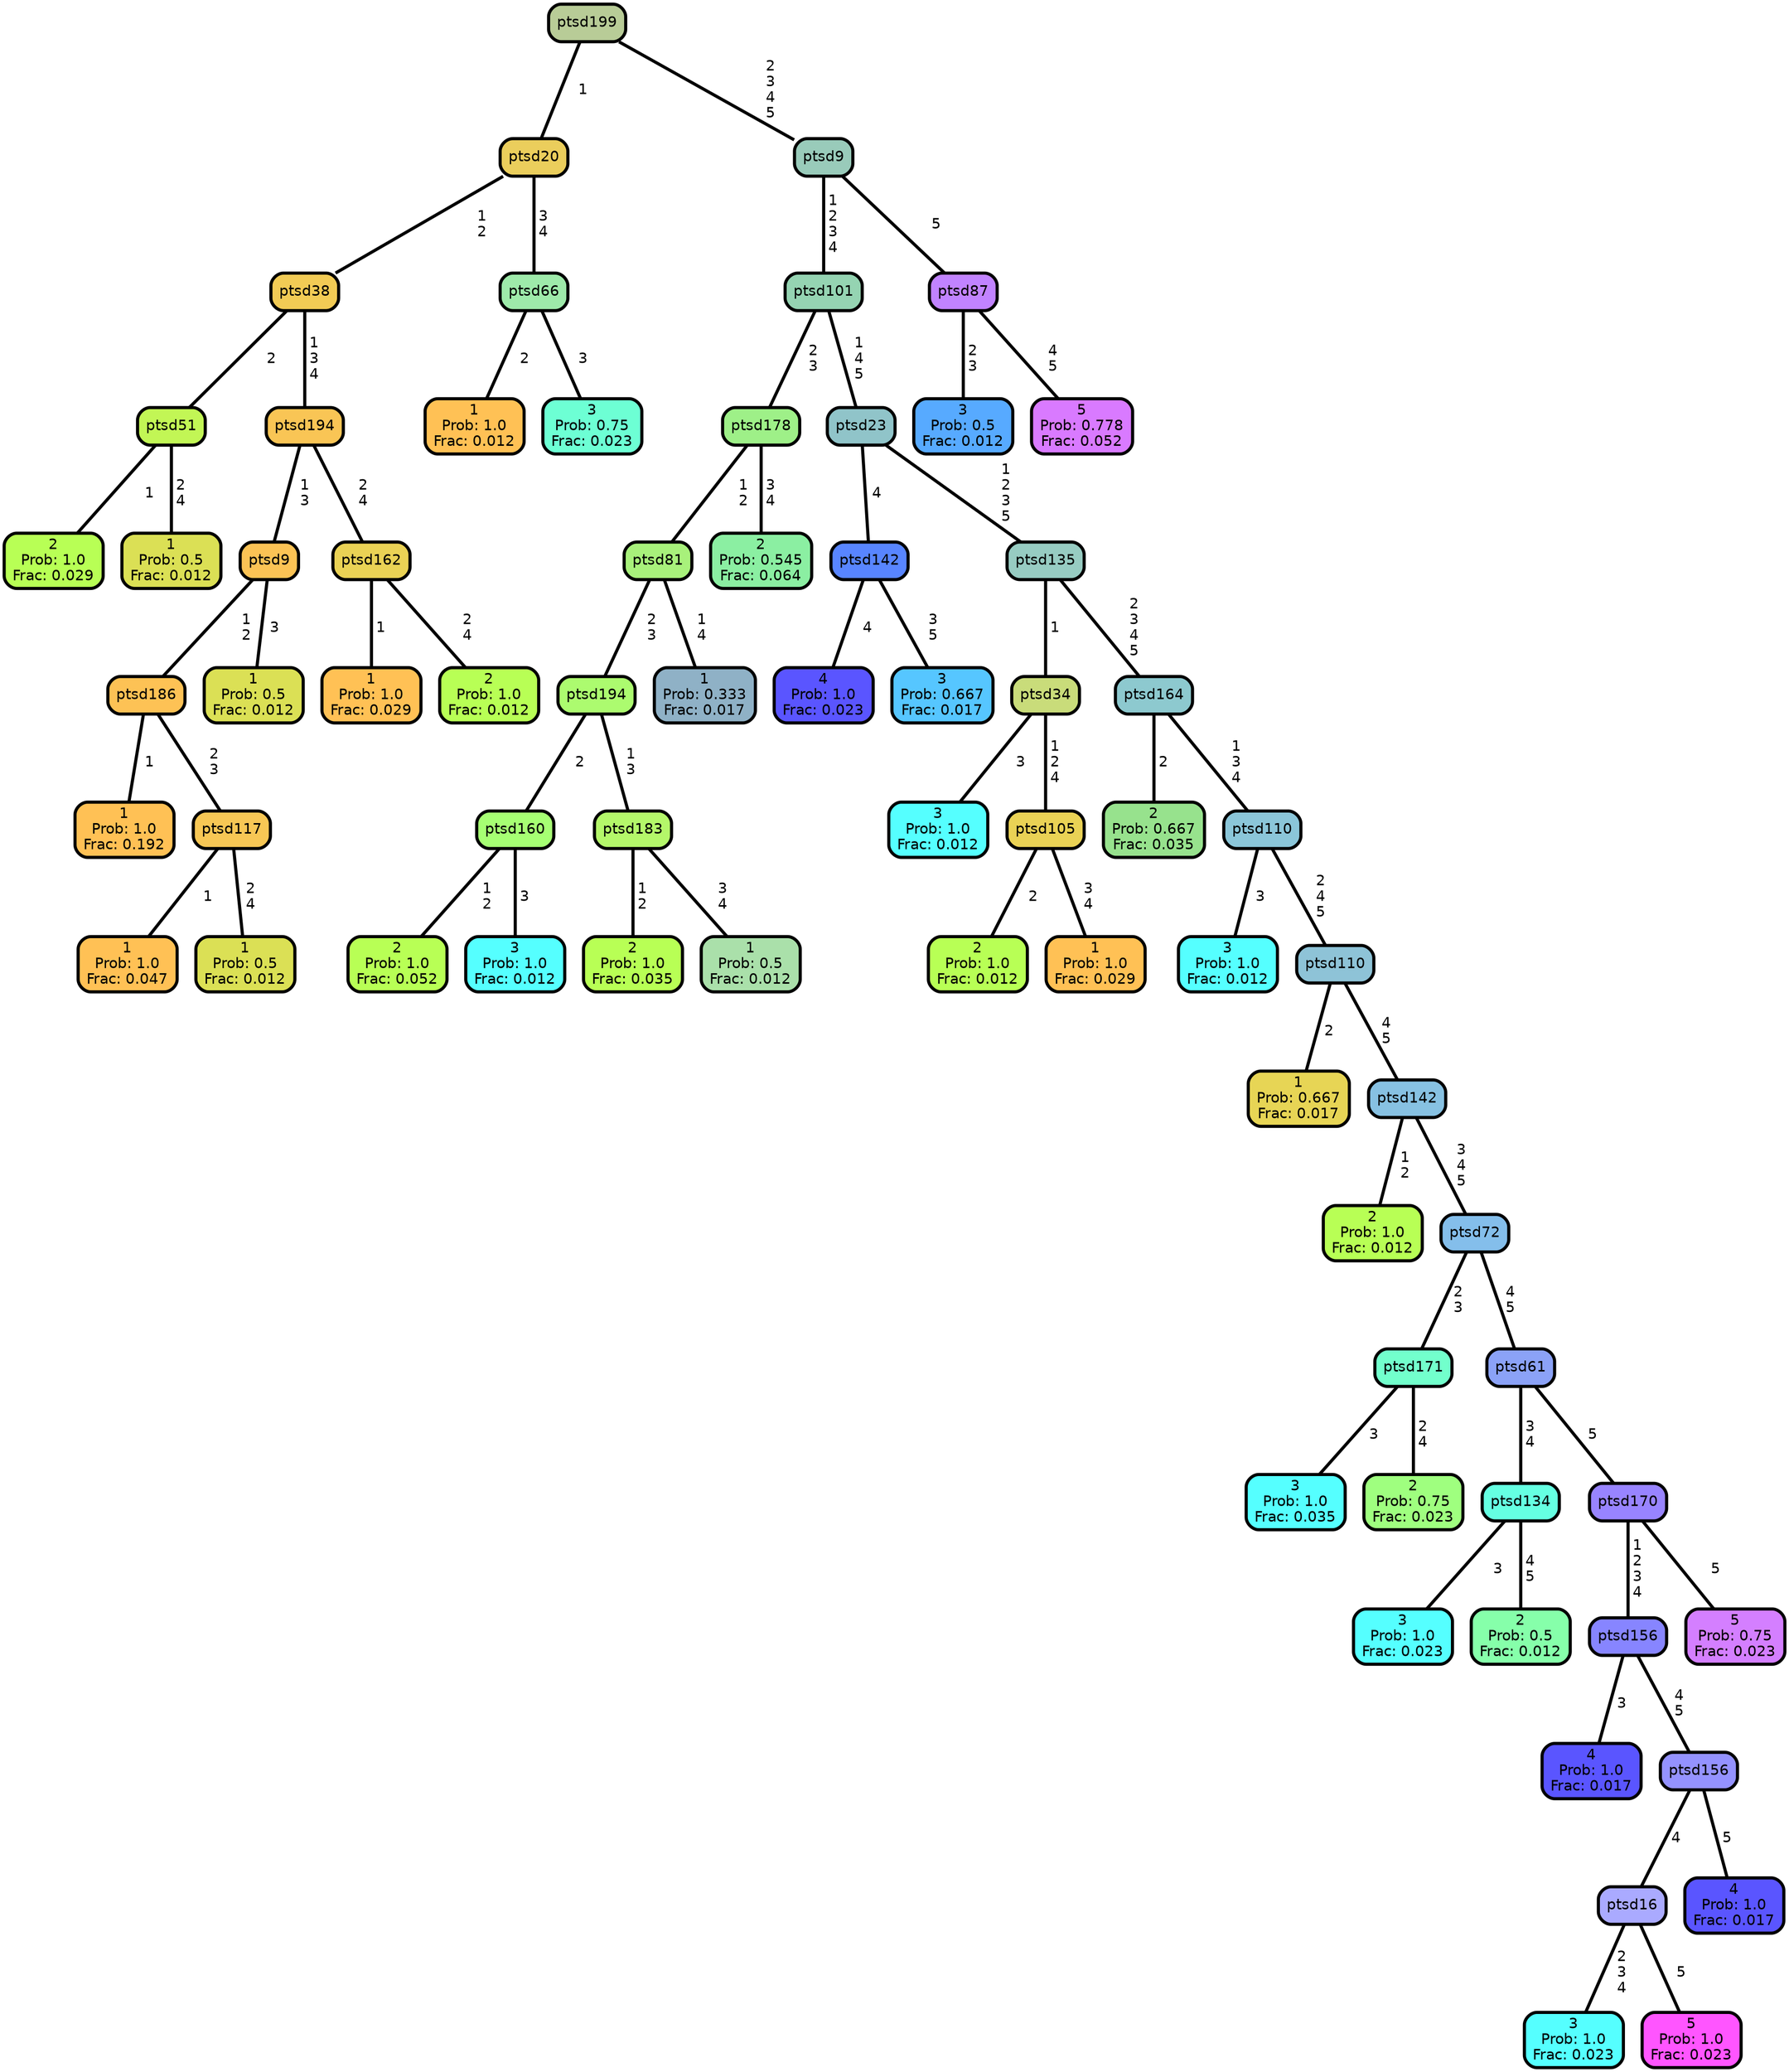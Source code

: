 graph Tree {
node [shape=box, style="filled, rounded",color="black",penwidth="3",fontcolor="black",                 fontname=helvetica] ;
graph [ranksep="0 equally", splines=straight,                 bgcolor=transparent, dpi=200] ;
edge [fontname=helvetica, color=black] ;
0 [label="2
Prob: 1.0
Frac: 0.029", fillcolor="#b8ff55"] ;
1 [label="ptsd51", fillcolor="#c2f655"] ;
2 [label="1
Prob: 0.5
Frac: 0.012", fillcolor="#dbe055"] ;
3 [label="ptsd38", fillcolor="#f2cb55"] ;
4 [label="1
Prob: 1.0
Frac: 0.192", fillcolor="#ffc155"] ;
5 [label="ptsd186", fillcolor="#fdc255"] ;
6 [label="1
Prob: 1.0
Frac: 0.047", fillcolor="#ffc155"] ;
7 [label="ptsd117", fillcolor="#f7c755"] ;
8 [label="1
Prob: 0.5
Frac: 0.012", fillcolor="#dbe055"] ;
9 [label="ptsd9", fillcolor="#fbc355"] ;
10 [label="1
Prob: 0.5
Frac: 0.012", fillcolor="#dbe055"] ;
11 [label="ptsd194", fillcolor="#f9c555"] ;
12 [label="1
Prob: 1.0
Frac: 0.029", fillcolor="#ffc155"] ;
13 [label="ptsd162", fillcolor="#ead255"] ;
14 [label="2
Prob: 1.0
Frac: 0.012", fillcolor="#b8ff55"] ;
15 [label="ptsd20", fillcolor="#ebce5c"] ;
16 [label="1
Prob: 1.0
Frac: 0.012", fillcolor="#ffc155"] ;
17 [label="ptsd66", fillcolor="#9eeaaa"] ;
18 [label="3
Prob: 0.75
Frac: 0.023", fillcolor="#6dffd4"] ;
19 [label="ptsd199", fillcolor="#b8cc97"] ;
20 [label="2
Prob: 1.0
Frac: 0.052", fillcolor="#b8ff55"] ;
21 [label="ptsd160", fillcolor="#a6ff73"] ;
22 [label="3
Prob: 1.0
Frac: 0.012", fillcolor="#55ffff"] ;
23 [label="ptsd194", fillcolor="#acfb6f"] ;
24 [label="2
Prob: 1.0
Frac: 0.035", fillcolor="#b8ff55"] ;
25 [label="ptsd183", fillcolor="#b4f76a"] ;
26 [label="1
Prob: 0.5
Frac: 0.012", fillcolor="#aae0aa"] ;
27 [label="ptsd81", fillcolor="#a8f17b"] ;
28 [label="1
Prob: 0.333
Frac: 0.017", fillcolor="#8fb1c6"] ;
29 [label="ptsd178", fillcolor="#9ef088"] ;
30 [label="2
Prob: 0.545
Frac: 0.064", fillcolor="#8befa2"] ;
31 [label="ptsd101", fillcolor="#95d4b2"] ;
32 [label="4
Prob: 1.0
Frac: 0.023", fillcolor="#5a55ff"] ;
33 [label="ptsd142", fillcolor="#5885ff"] ;
34 [label="3
Prob: 0.667
Frac: 0.017", fillcolor="#56c6ff"] ;
35 [label="ptsd23", fillcolor="#90c4c9"] ;
36 [label="3
Prob: 1.0
Frac: 0.012", fillcolor="#55ffff"] ;
37 [label="ptsd34", fillcolor="#c9dc7a"] ;
38 [label="2
Prob: 1.0
Frac: 0.012", fillcolor="#b8ff55"] ;
39 [label="ptsd105", fillcolor="#ead255"] ;
40 [label="1
Prob: 1.0
Frac: 0.029", fillcolor="#ffc155"] ;
41 [label="ptsd135", fillcolor="#97ccc2"] ;
42 [label="2
Prob: 0.667
Frac: 0.035", fillcolor="#97e28d"] ;
43 [label="ptsd164", fillcolor="#8dc9cf"] ;
44 [label="3
Prob: 1.0
Frac: 0.012", fillcolor="#55ffff"] ;
45 [label="ptsd110", fillcolor="#8bc6d9"] ;
46 [label="1
Prob: 0.667
Frac: 0.017", fillcolor="#e7d555"] ;
47 [label="ptsd110", fillcolor="#8ec3d7"] ;
48 [label="2
Prob: 1.0
Frac: 0.012", fillcolor="#b8ff55"] ;
49 [label="ptsd142", fillcolor="#87c1e2"] ;
50 [label="3
Prob: 1.0
Frac: 0.035", fillcolor="#55ffff"] ;
51 [label="ptsd171", fillcolor="#72ffcc"] ;
52 [label="2
Prob: 0.75
Frac: 0.023", fillcolor="#9fff7f"] ;
53 [label="ptsd72", fillcolor="#84beeb"] ;
54 [label="3
Prob: 1.0
Frac: 0.023", fillcolor="#55ffff"] ;
55 [label="ptsd134", fillcolor="#65ffe2"] ;
56 [label="2
Prob: 0.5
Frac: 0.012", fillcolor="#86ffaa"] ;
57 [label="ptsd61", fillcolor="#8ba2f7"] ;
58 [label="4
Prob: 1.0
Frac: 0.017", fillcolor="#5a55ff"] ;
59 [label="ptsd156", fillcolor="#8785ff"] ;
60 [label="3
Prob: 1.0
Frac: 0.023", fillcolor="#55ffff"] ;
61 [label="ptsd16", fillcolor="#aaaaff"] ;
62 [label="5
Prob: 1.0
Frac: 0.023", fillcolor="#ff55ff"] ;
63 [label="ptsd156", fillcolor="#9492ff"] ;
64 [label="4
Prob: 1.0
Frac: 0.017", fillcolor="#5a55ff"] ;
65 [label="ptsd170", fillcolor="#9884ff"] ;
66 [label="5
Prob: 0.75
Frac: 0.023", fillcolor="#d47fff"] ;
67 [label="ptsd9", fillcolor="#99cbba"] ;
68 [label="3
Prob: 0.5
Frac: 0.012", fillcolor="#57aaff"] ;
69 [label="ptsd87", fillcolor="#c183ff"] ;
70 [label="5
Prob: 0.778
Frac: 0.052", fillcolor="#d97aff"] ;
1 -- 0 [label=" 1",penwidth=3] ;
1 -- 2 [label=" 2\n 4",penwidth=3] ;
3 -- 1 [label=" 2",penwidth=3] ;
3 -- 11 [label=" 1\n 3\n 4",penwidth=3] ;
5 -- 4 [label=" 1",penwidth=3] ;
5 -- 7 [label=" 2\n 3",penwidth=3] ;
7 -- 6 [label=" 1",penwidth=3] ;
7 -- 8 [label=" 2\n 4",penwidth=3] ;
9 -- 5 [label=" 1\n 2",penwidth=3] ;
9 -- 10 [label=" 3",penwidth=3] ;
11 -- 9 [label=" 1\n 3",penwidth=3] ;
11 -- 13 [label=" 2\n 4",penwidth=3] ;
13 -- 12 [label=" 1",penwidth=3] ;
13 -- 14 [label=" 2\n 4",penwidth=3] ;
15 -- 3 [label=" 1\n 2",penwidth=3] ;
15 -- 17 [label=" 3\n 4",penwidth=3] ;
17 -- 16 [label=" 2",penwidth=3] ;
17 -- 18 [label=" 3",penwidth=3] ;
19 -- 15 [label=" 1",penwidth=3] ;
19 -- 67 [label=" 2\n 3\n 4\n 5",penwidth=3] ;
21 -- 20 [label=" 1\n 2",penwidth=3] ;
21 -- 22 [label=" 3",penwidth=3] ;
23 -- 21 [label=" 2",penwidth=3] ;
23 -- 25 [label=" 1\n 3",penwidth=3] ;
25 -- 24 [label=" 1\n 2",penwidth=3] ;
25 -- 26 [label=" 3\n 4",penwidth=3] ;
27 -- 23 [label=" 2\n 3",penwidth=3] ;
27 -- 28 [label=" 1\n 4",penwidth=3] ;
29 -- 27 [label=" 1\n 2",penwidth=3] ;
29 -- 30 [label=" 3\n 4",penwidth=3] ;
31 -- 29 [label=" 2\n 3",penwidth=3] ;
31 -- 35 [label=" 1\n 4\n 5",penwidth=3] ;
33 -- 32 [label=" 4",penwidth=3] ;
33 -- 34 [label=" 3\n 5",penwidth=3] ;
35 -- 33 [label=" 4",penwidth=3] ;
35 -- 41 [label=" 1\n 2\n 3\n 5",penwidth=3] ;
37 -- 36 [label=" 3",penwidth=3] ;
37 -- 39 [label=" 1\n 2\n 4",penwidth=3] ;
39 -- 38 [label=" 2",penwidth=3] ;
39 -- 40 [label=" 3\n 4",penwidth=3] ;
41 -- 37 [label=" 1",penwidth=3] ;
41 -- 43 [label=" 2\n 3\n 4\n 5",penwidth=3] ;
43 -- 42 [label=" 2",penwidth=3] ;
43 -- 45 [label=" 1\n 3\n 4",penwidth=3] ;
45 -- 44 [label=" 3",penwidth=3] ;
45 -- 47 [label=" 2\n 4\n 5",penwidth=3] ;
47 -- 46 [label=" 2",penwidth=3] ;
47 -- 49 [label=" 4\n 5",penwidth=3] ;
49 -- 48 [label=" 1\n 2",penwidth=3] ;
49 -- 53 [label=" 3\n 4\n 5",penwidth=3] ;
51 -- 50 [label=" 3",penwidth=3] ;
51 -- 52 [label=" 2\n 4",penwidth=3] ;
53 -- 51 [label=" 2\n 3",penwidth=3] ;
53 -- 57 [label=" 4\n 5",penwidth=3] ;
55 -- 54 [label=" 3",penwidth=3] ;
55 -- 56 [label=" 4\n 5",penwidth=3] ;
57 -- 55 [label=" 3\n 4",penwidth=3] ;
57 -- 65 [label=" 5",penwidth=3] ;
59 -- 58 [label=" 3",penwidth=3] ;
59 -- 63 [label=" 4\n 5",penwidth=3] ;
61 -- 60 [label=" 2\n 3\n 4",penwidth=3] ;
61 -- 62 [label=" 5",penwidth=3] ;
63 -- 61 [label=" 4",penwidth=3] ;
63 -- 64 [label=" 5",penwidth=3] ;
65 -- 59 [label=" 1\n 2\n 3\n 4",penwidth=3] ;
65 -- 66 [label=" 5",penwidth=3] ;
67 -- 31 [label=" 1\n 2\n 3\n 4",penwidth=3] ;
67 -- 69 [label=" 5",penwidth=3] ;
69 -- 68 [label=" 2\n 3",penwidth=3] ;
69 -- 70 [label=" 4\n 5",penwidth=3] ;
{rank = same;}}
